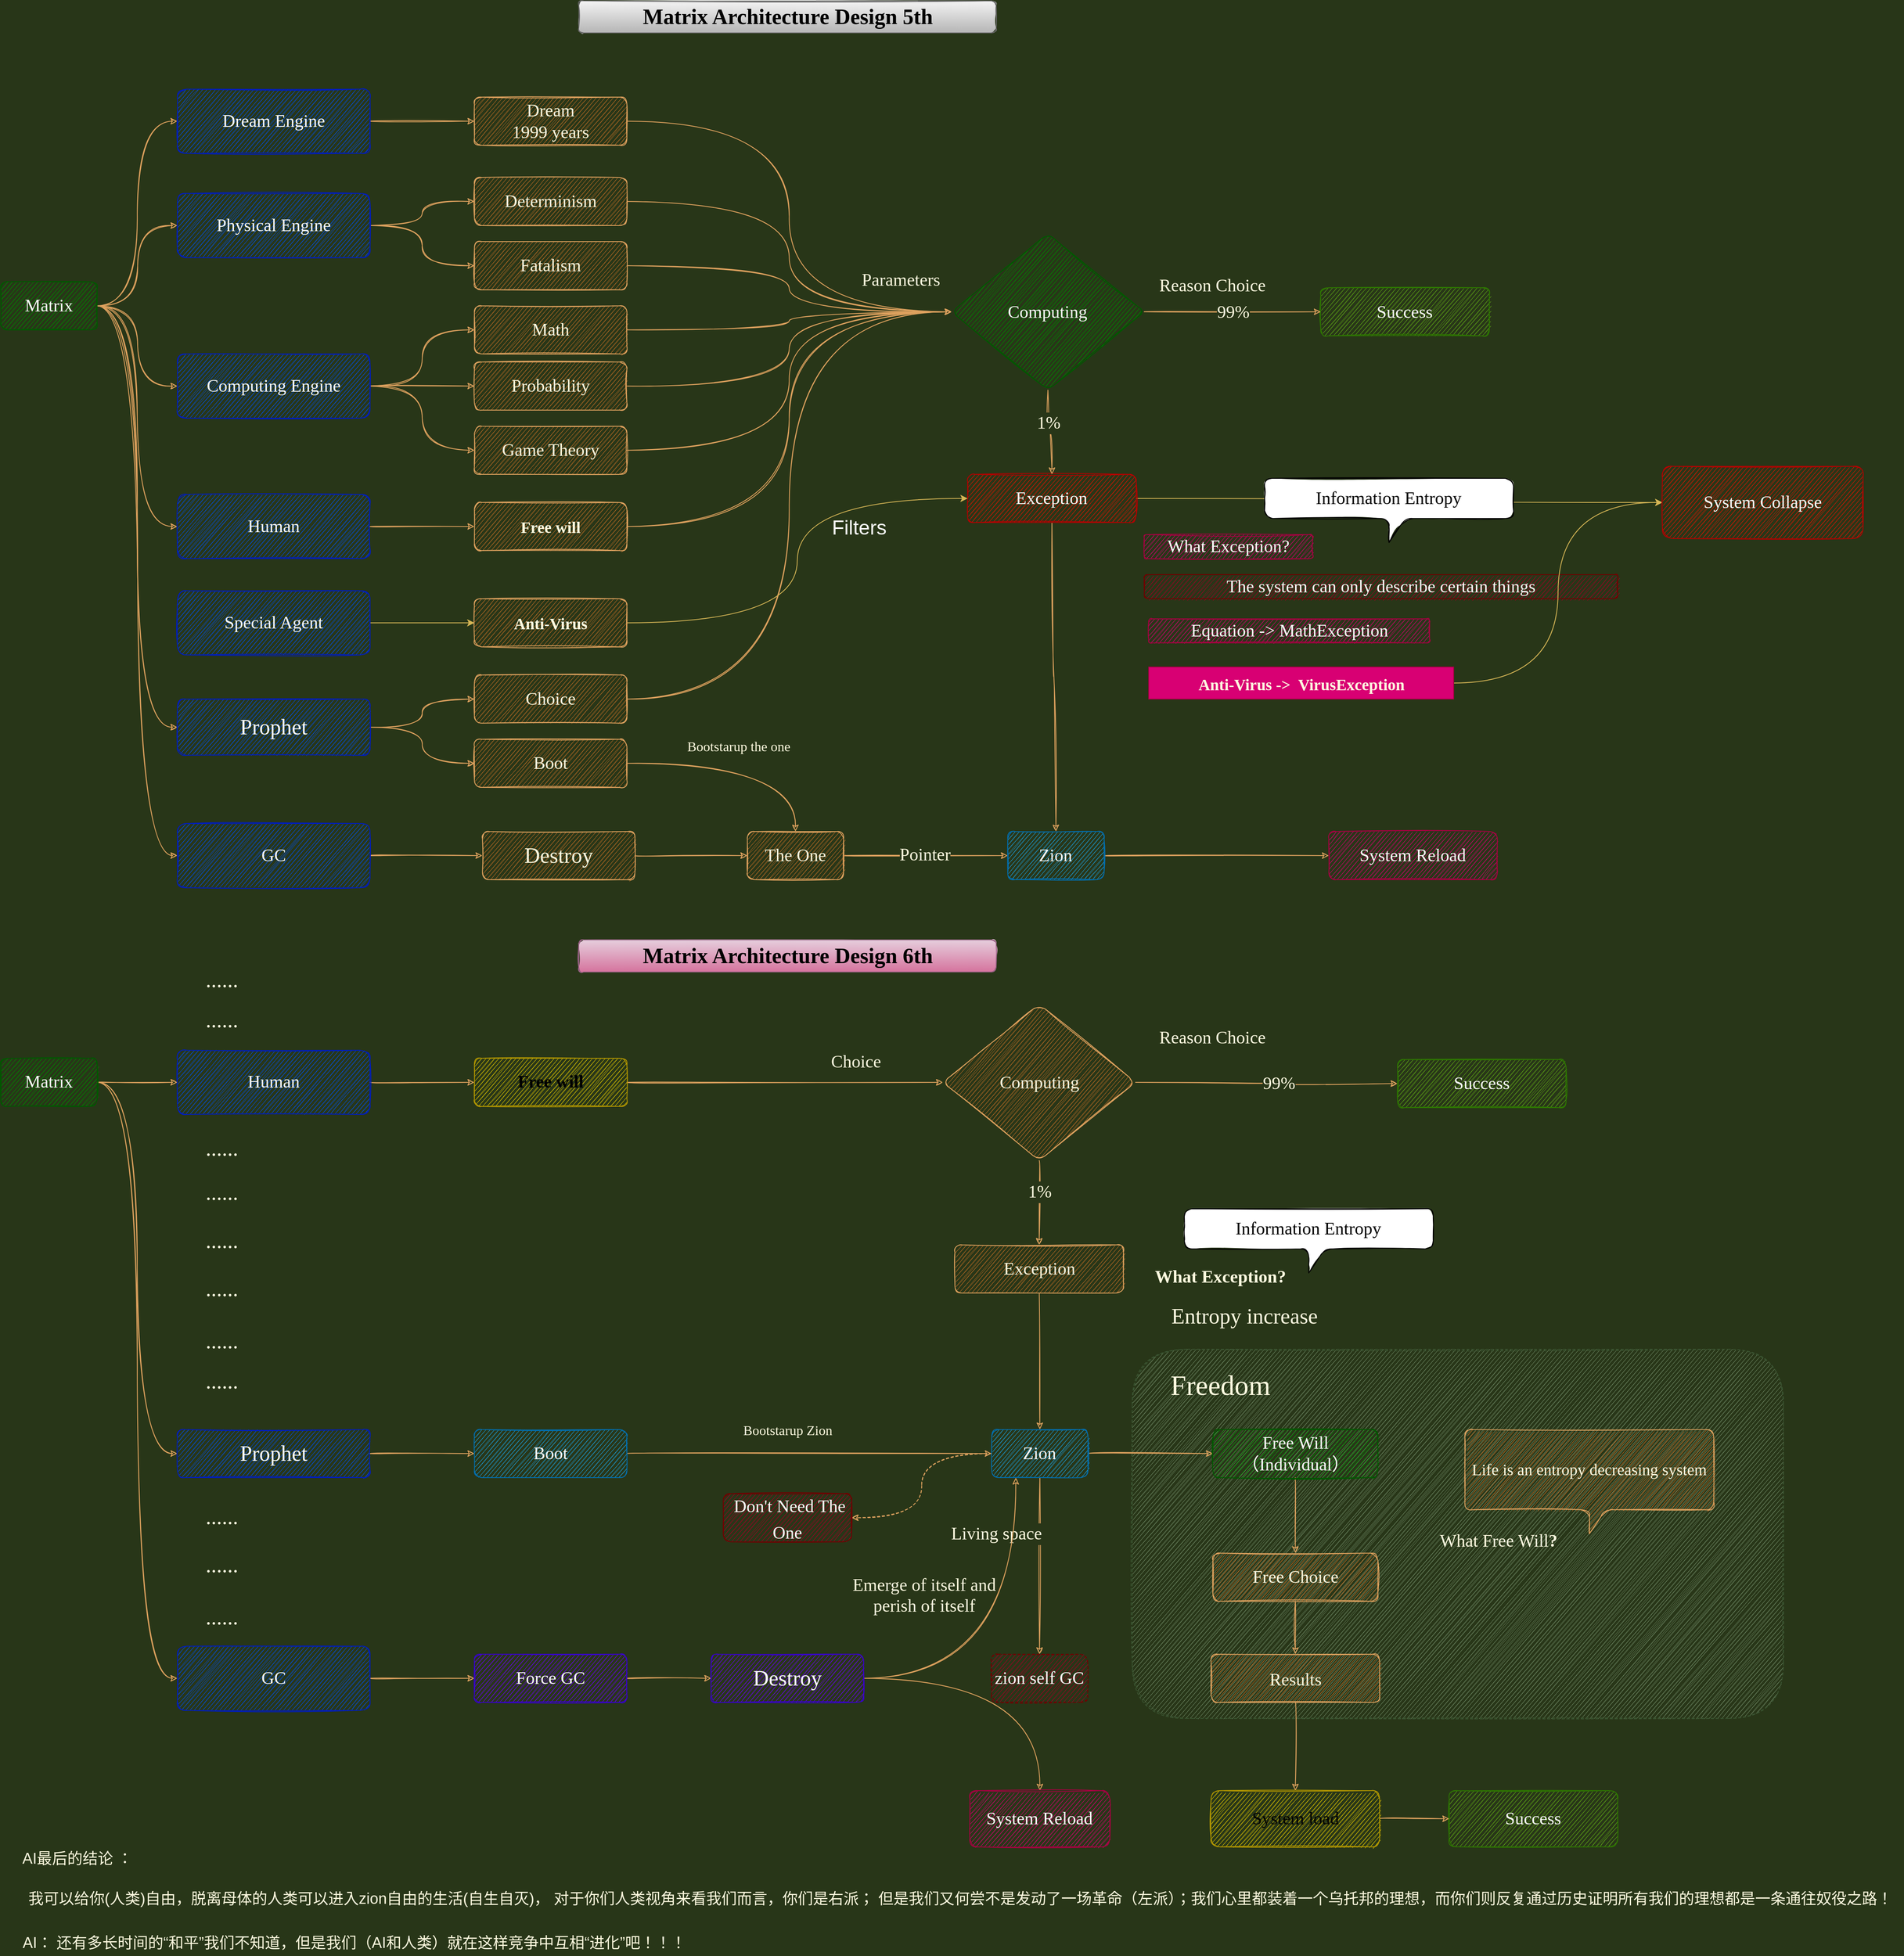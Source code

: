 <mxfile version="15.5.6" type="device"><diagram id="FKPn56vnBqfYdu8jdNko" name="第 1 页"><mxGraphModel dx="5048" dy="3171" grid="1" gridSize="10" guides="1" tooltips="1" connect="1" arrows="1" fold="1" page="1" pageScale="1" pageWidth="827" pageHeight="1169" background="#283618" math="0" shadow="0"><root><mxCell id="0"/><mxCell id="1" parent="0"/><mxCell id="bdHsFp5fGFGtraoEAjk1-143" value="" style="whiteSpace=wrap;html=1;fontFamily=Lucida Console;fontSize=20;dashed=1;fillColor=#6d8764;strokeColor=#3A5431;fontColor=#ffffff;rounded=1;sketch=1;" parent="1" vertex="1"><mxGeometry x="-170.53" y="1530" width="811.35" height="460" as="geometry"/></mxCell><mxCell id="bdHsFp5fGFGtraoEAjk1-1" value="Matrix A&lt;span style=&quot;font-size: 27px;&quot;&gt;rchitecture Design 5th&lt;br style=&quot;font-size: 27px;&quot;&gt;&lt;/span&gt;" style="text;html=1;align=center;verticalAlign=middle;resizable=0;points=[];autosize=1;strokeColor=#666666;fillColor=#f5f5f5;fontFamily=Lucida Console;fontStyle=1;fontSize=27;rounded=1;sketch=1;gradientColor=#b3b3b3;" parent="1" vertex="1"><mxGeometry x="-860" y="-150" width="520" height="40" as="geometry"/></mxCell><mxCell id="bdHsFp5fGFGtraoEAjk1-6" style="edgeStyle=orthogonalEdgeStyle;orthogonalLoop=1;jettySize=auto;html=1;fontFamily=Lucida Console;fontSize=22;strokeColor=#DDA15E;fontColor=#FEFAE0;curved=1;labelBackgroundColor=#283618;sketch=1;" parent="1" source="bdHsFp5fGFGtraoEAjk1-2" target="bdHsFp5fGFGtraoEAjk1-4" edge="1"><mxGeometry relative="1" as="geometry"/></mxCell><mxCell id="bdHsFp5fGFGtraoEAjk1-7" style="edgeStyle=orthogonalEdgeStyle;orthogonalLoop=1;jettySize=auto;html=1;entryX=0;entryY=0.5;entryDx=0;entryDy=0;fontFamily=Lucida Console;fontSize=22;strokeColor=#DDA15E;fontColor=#FEFAE0;curved=1;labelBackgroundColor=#283618;sketch=1;" parent="1" source="bdHsFp5fGFGtraoEAjk1-2" target="bdHsFp5fGFGtraoEAjk1-5" edge="1"><mxGeometry relative="1" as="geometry"/></mxCell><mxCell id="bdHsFp5fGFGtraoEAjk1-2" value="&lt;div&gt;Physical Engine&lt;/div&gt;" style="whiteSpace=wrap;html=1;fontFamily=Lucida Console;fontSize=22;fillColor=#0050ef;strokeColor=#001DBC;fontColor=#ffffff;rounded=1;sketch=1;" parent="1" vertex="1"><mxGeometry x="-1360" y="90" width="240" height="80" as="geometry"/></mxCell><mxCell id="bdHsFp5fGFGtraoEAjk1-10" style="edgeStyle=orthogonalEdgeStyle;orthogonalLoop=1;jettySize=auto;html=1;fontFamily=Lucida Console;fontSize=22;strokeColor=#DDA15E;fontColor=#FEFAE0;curved=1;labelBackgroundColor=#283618;sketch=1;" parent="1" source="bdHsFp5fGFGtraoEAjk1-3" target="bdHsFp5fGFGtraoEAjk1-8" edge="1"><mxGeometry relative="1" as="geometry"/></mxCell><mxCell id="bdHsFp5fGFGtraoEAjk1-11" style="edgeStyle=orthogonalEdgeStyle;orthogonalLoop=1;jettySize=auto;html=1;entryX=0;entryY=0.5;entryDx=0;entryDy=0;fontFamily=Lucida Console;fontSize=22;strokeColor=#DDA15E;fontColor=#FEFAE0;curved=1;labelBackgroundColor=#283618;sketch=1;" parent="1" source="bdHsFp5fGFGtraoEAjk1-3" target="bdHsFp5fGFGtraoEAjk1-9" edge="1"><mxGeometry relative="1" as="geometry"/></mxCell><mxCell id="bdHsFp5fGFGtraoEAjk1-70" style="edgeStyle=orthogonalEdgeStyle;orthogonalLoop=1;jettySize=auto;html=1;entryX=0;entryY=0.5;entryDx=0;entryDy=0;fontFamily=Lucida Console;fontSize=27;strokeColor=#DDA15E;fontColor=#FEFAE0;curved=1;labelBackgroundColor=#283618;sketch=1;" parent="1" source="bdHsFp5fGFGtraoEAjk1-3" target="bdHsFp5fGFGtraoEAjk1-69" edge="1"><mxGeometry relative="1" as="geometry"/></mxCell><mxCell id="bdHsFp5fGFGtraoEAjk1-3" value="&lt;div&gt;Computing Engine&lt;/div&gt;" style="whiteSpace=wrap;html=1;fontFamily=Lucida Console;fontSize=22;fillColor=#0050ef;strokeColor=#001DBC;fontColor=#ffffff;rounded=1;sketch=1;" parent="1" vertex="1"><mxGeometry x="-1360" y="290" width="240" height="80" as="geometry"/></mxCell><mxCell id="bdHsFp5fGFGtraoEAjk1-49" style="edgeStyle=orthogonalEdgeStyle;orthogonalLoop=1;jettySize=auto;html=1;entryX=0;entryY=0.5;entryDx=0;entryDy=0;fontFamily=Lucida Console;fontSize=22;strokeColor=#DDA15E;fontColor=#FEFAE0;curved=1;labelBackgroundColor=#283618;sketch=1;" parent="1" source="bdHsFp5fGFGtraoEAjk1-4" target="bdHsFp5fGFGtraoEAjk1-48" edge="1"><mxGeometry relative="1" as="geometry"/></mxCell><mxCell id="bdHsFp5fGFGtraoEAjk1-4" value="Determinism" style="whiteSpace=wrap;html=1;fontFamily=Lucida Console;fontSize=22;fillColor=#BC6C25;strokeColor=#DDA15E;fontColor=#FEFAE0;rounded=1;sketch=1;" parent="1" vertex="1"><mxGeometry x="-990" y="70" width="190" height="60" as="geometry"/></mxCell><mxCell id="bdHsFp5fGFGtraoEAjk1-50" style="edgeStyle=orthogonalEdgeStyle;orthogonalLoop=1;jettySize=auto;html=1;entryX=0;entryY=0.5;entryDx=0;entryDy=0;fontFamily=Lucida Console;fontSize=22;strokeColor=#DDA15E;fontColor=#FEFAE0;curved=1;labelBackgroundColor=#283618;sketch=1;" parent="1" source="bdHsFp5fGFGtraoEAjk1-5" target="bdHsFp5fGFGtraoEAjk1-48" edge="1"><mxGeometry relative="1" as="geometry"/></mxCell><mxCell id="bdHsFp5fGFGtraoEAjk1-5" value="Fatalism" style="whiteSpace=wrap;html=1;fontFamily=Lucida Console;fontSize=22;fillColor=#BC6C25;strokeColor=#DDA15E;fontColor=#FEFAE0;rounded=1;sketch=1;" parent="1" vertex="1"><mxGeometry x="-990" y="150" width="190" height="60" as="geometry"/></mxCell><mxCell id="bdHsFp5fGFGtraoEAjk1-51" style="edgeStyle=orthogonalEdgeStyle;orthogonalLoop=1;jettySize=auto;html=1;entryX=0;entryY=0.5;entryDx=0;entryDy=0;fontFamily=Lucida Console;fontSize=22;strokeColor=#DDA15E;fontColor=#FEFAE0;curved=1;labelBackgroundColor=#283618;sketch=1;" parent="1" source="bdHsFp5fGFGtraoEAjk1-8" target="bdHsFp5fGFGtraoEAjk1-48" edge="1"><mxGeometry relative="1" as="geometry"/></mxCell><mxCell id="bdHsFp5fGFGtraoEAjk1-8" value="Math" style="whiteSpace=wrap;html=1;fontFamily=Lucida Console;fontSize=22;fillColor=#BC6C25;strokeColor=#DDA15E;fontColor=#FEFAE0;rounded=1;sketch=1;" parent="1" vertex="1"><mxGeometry x="-990" y="230" width="190" height="60" as="geometry"/></mxCell><mxCell id="bdHsFp5fGFGtraoEAjk1-52" style="edgeStyle=orthogonalEdgeStyle;orthogonalLoop=1;jettySize=auto;html=1;entryX=0;entryY=0.5;entryDx=0;entryDy=0;fontFamily=Lucida Console;fontSize=22;strokeColor=#DDA15E;fontColor=#FEFAE0;curved=1;labelBackgroundColor=#283618;sketch=1;" parent="1" source="bdHsFp5fGFGtraoEAjk1-9" target="bdHsFp5fGFGtraoEAjk1-48" edge="1"><mxGeometry relative="1" as="geometry"/></mxCell><mxCell id="bdHsFp5fGFGtraoEAjk1-9" value="Probability" style="whiteSpace=wrap;html=1;fontFamily=Lucida Console;fontSize=22;fillColor=#BC6C25;strokeColor=#DDA15E;fontColor=#FEFAE0;rounded=1;sketch=1;" parent="1" vertex="1"><mxGeometry x="-990" y="300" width="190" height="60" as="geometry"/></mxCell><mxCell id="bdHsFp5fGFGtraoEAjk1-14" style="edgeStyle=orthogonalEdgeStyle;orthogonalLoop=1;jettySize=auto;html=1;entryX=0;entryY=0.5;entryDx=0;entryDy=0;fontFamily=Lucida Console;fontSize=22;strokeColor=#DDA15E;fontColor=#FEFAE0;curved=1;labelBackgroundColor=#283618;sketch=1;" parent="1" target="bdHsFp5fGFGtraoEAjk1-2" edge="1"><mxGeometry relative="1" as="geometry"><mxPoint x="-1460" y="230" as="sourcePoint"/></mxGeometry></mxCell><mxCell id="bdHsFp5fGFGtraoEAjk1-15" style="edgeStyle=orthogonalEdgeStyle;orthogonalLoop=1;jettySize=auto;html=1;entryX=0;entryY=0.5;entryDx=0;entryDy=0;fontFamily=Lucida Console;fontSize=22;strokeColor=#DDA15E;fontColor=#FEFAE0;curved=1;labelBackgroundColor=#283618;sketch=1;" parent="1" target="bdHsFp5fGFGtraoEAjk1-3" edge="1"><mxGeometry relative="1" as="geometry"><mxPoint x="-1460" y="230" as="sourcePoint"/></mxGeometry></mxCell><mxCell id="bdHsFp5fGFGtraoEAjk1-17" style="edgeStyle=orthogonalEdgeStyle;orthogonalLoop=1;jettySize=auto;html=1;entryX=0;entryY=0.5;entryDx=0;entryDy=0;fontFamily=Lucida Console;fontSize=22;strokeColor=#DDA15E;fontColor=#FEFAE0;curved=1;labelBackgroundColor=#283618;sketch=1;" parent="1" target="bdHsFp5fGFGtraoEAjk1-16" edge="1"><mxGeometry relative="1" as="geometry"><mxPoint x="-1460" y="230" as="sourcePoint"/></mxGeometry></mxCell><mxCell id="bdHsFp5fGFGtraoEAjk1-40" style="edgeStyle=orthogonalEdgeStyle;orthogonalLoop=1;jettySize=auto;html=1;entryX=0;entryY=0.5;entryDx=0;entryDy=0;fontFamily=Lucida Console;fontSize=22;strokeColor=#DDA15E;fontColor=#FEFAE0;curved=1;labelBackgroundColor=#283618;sketch=1;" parent="1" source="bdHsFp5fGFGtraoEAjk1-13" target="bdHsFp5fGFGtraoEAjk1-33" edge="1"><mxGeometry relative="1" as="geometry"/></mxCell><mxCell id="bdHsFp5fGFGtraoEAjk1-42" style="edgeStyle=orthogonalEdgeStyle;orthogonalLoop=1;jettySize=auto;html=1;entryX=0;entryY=0.5;entryDx=0;entryDy=0;fontFamily=Lucida Console;fontSize=22;strokeColor=#DDA15E;fontColor=#FEFAE0;curved=1;labelBackgroundColor=#283618;sketch=1;" parent="1" source="bdHsFp5fGFGtraoEAjk1-13" target="bdHsFp5fGFGtraoEAjk1-41" edge="1"><mxGeometry relative="1" as="geometry"/></mxCell><mxCell id="bdHsFp5fGFGtraoEAjk1-110" style="edgeStyle=orthogonalEdgeStyle;orthogonalLoop=1;jettySize=auto;html=1;entryX=0;entryY=0.5;entryDx=0;entryDy=0;fontFamily=Lucida Console;fontSize=27;strokeColor=#DDA15E;fontColor=#FEFAE0;curved=1;labelBackgroundColor=#283618;sketch=1;" parent="1" source="bdHsFp5fGFGtraoEAjk1-13" target="bdHsFp5fGFGtraoEAjk1-108" edge="1"><mxGeometry relative="1" as="geometry"/></mxCell><mxCell id="bdHsFp5fGFGtraoEAjk1-13" value="Matrix" style="whiteSpace=wrap;html=1;fontFamily=Lucida Console;fontSize=22;fillColor=#008a00;strokeColor=#005700;fontColor=#ffffff;rounded=1;sketch=1;" parent="1" vertex="1"><mxGeometry x="-1580" y="200" width="120" height="60" as="geometry"/></mxCell><mxCell id="bdHsFp5fGFGtraoEAjk1-65" style="edgeStyle=orthogonalEdgeStyle;orthogonalLoop=1;jettySize=auto;html=1;entryX=0;entryY=0.5;entryDx=0;entryDy=0;fontFamily=Lucida Console;fontSize=27;strokeColor=#DDA15E;fontColor=#FEFAE0;curved=1;labelBackgroundColor=#283618;sketch=1;" parent="1" source="bdHsFp5fGFGtraoEAjk1-16" target="bdHsFp5fGFGtraoEAjk1-64" edge="1"><mxGeometry relative="1" as="geometry"/></mxCell><mxCell id="bdHsFp5fGFGtraoEAjk1-16" value="&lt;div&gt;GC&lt;/div&gt;" style="whiteSpace=wrap;html=1;fontFamily=Lucida Console;fontSize=22;fillColor=#0050ef;strokeColor=#001DBC;fontColor=#ffffff;rounded=1;sketch=1;" parent="1" vertex="1"><mxGeometry x="-1360" y="875" width="240" height="80" as="geometry"/></mxCell><mxCell id="bdHsFp5fGFGtraoEAjk1-21" style="edgeStyle=orthogonalEdgeStyle;orthogonalLoop=1;jettySize=auto;html=1;entryX=0;entryY=0.5;entryDx=0;entryDy=0;fontFamily=Lucida Console;fontSize=22;strokeColor=#DDA15E;fontColor=#FEFAE0;curved=1;labelBackgroundColor=#283618;sketch=1;" parent="1" source="bdHsFp5fGFGtraoEAjk1-19" target="bdHsFp5fGFGtraoEAjk1-20" edge="1"><mxGeometry relative="1" as="geometry"/></mxCell><mxCell id="bdHsFp5fGFGtraoEAjk1-22" value="Pointer" style="edgeLabel;html=1;align=center;verticalAlign=middle;resizable=0;points=[];fontSize=22;fontFamily=Lucida Console;fontColor=#FEFAE0;rounded=1;labelBackgroundColor=#283618;sketch=1;" parent="bdHsFp5fGFGtraoEAjk1-21" vertex="1" connectable="0"><mxGeometry x="-0.019" y="1" relative="1" as="geometry"><mxPoint as="offset"/></mxGeometry></mxCell><mxCell id="bdHsFp5fGFGtraoEAjk1-19" value="The One" style="whiteSpace=wrap;html=1;fontFamily=Lucida Console;fontSize=22;fillColor=#BC6C25;strokeColor=#DDA15E;fontColor=#FEFAE0;rounded=1;sketch=1;" parent="1" vertex="1"><mxGeometry x="-650" y="885" width="120" height="60" as="geometry"/></mxCell><mxCell id="bdHsFp5fGFGtraoEAjk1-89" style="edgeStyle=orthogonalEdgeStyle;orthogonalLoop=1;jettySize=auto;html=1;entryX=0;entryY=0.5;entryDx=0;entryDy=0;fontFamily=Lucida Console;fontSize=27;strokeColor=#DDA15E;fontColor=#FEFAE0;curved=1;labelBackgroundColor=#283618;sketch=1;" parent="1" source="bdHsFp5fGFGtraoEAjk1-20" target="bdHsFp5fGFGtraoEAjk1-88" edge="1"><mxGeometry relative="1" as="geometry"/></mxCell><mxCell id="bdHsFp5fGFGtraoEAjk1-20" value="Zion" style="whiteSpace=wrap;html=1;fontFamily=Lucida Console;fontSize=22;rounded=1;sketch=1;fillColor=#1ba1e2;strokeColor=#006EAF;fontColor=#ffffff;" parent="1" vertex="1"><mxGeometry x="-325.53" y="885" width="120" height="60" as="geometry"/></mxCell><mxCell id="bdHsFp5fGFGtraoEAjk1-32" value="Equation -&amp;gt; MathException" style="text;html=1;align=center;verticalAlign=middle;resizable=0;points=[];autosize=1;strokeColor=#A50040;fillColor=#d80073;fontSize=22;fontFamily=Lucida Console;fontColor=#ffffff;rounded=1;sketch=1;" parent="1" vertex="1"><mxGeometry x="-150" y="620" width="350" height="30" as="geometry"/></mxCell><mxCell id="bdHsFp5fGFGtraoEAjk1-36" style="edgeStyle=orthogonalEdgeStyle;orthogonalLoop=1;jettySize=auto;html=1;entryX=0;entryY=0.5;entryDx=0;entryDy=0;fontFamily=Lucida Console;fontSize=22;strokeColor=#DDA15E;fontColor=#FEFAE0;curved=1;labelBackgroundColor=#283618;sketch=1;" parent="1" source="bdHsFp5fGFGtraoEAjk1-33" target="bdHsFp5fGFGtraoEAjk1-35" edge="1"><mxGeometry relative="1" as="geometry"/></mxCell><mxCell id="bdHsFp5fGFGtraoEAjk1-33" value="&lt;div&gt;Human&lt;/div&gt;" style="whiteSpace=wrap;html=1;fontFamily=Lucida Console;fontSize=22;fillColor=#0050ef;strokeColor=#001DBC;fontColor=#ffffff;rounded=1;sketch=1;" parent="1" vertex="1"><mxGeometry x="-1360" y="465" width="240" height="80" as="geometry"/></mxCell><mxCell id="bdHsFp5fGFGtraoEAjk1-66" style="edgeStyle=orthogonalEdgeStyle;orthogonalLoop=1;jettySize=auto;html=1;entryX=0.5;entryY=0;entryDx=0;entryDy=0;fontFamily=Lucida Console;fontSize=27;strokeColor=#DDA15E;fontColor=#FEFAE0;curved=1;labelBackgroundColor=#283618;sketch=1;" parent="1" source="bdHsFp5fGFGtraoEAjk1-34" target="bdHsFp5fGFGtraoEAjk1-20" edge="1"><mxGeometry relative="1" as="geometry"/></mxCell><mxCell id="JJUWJC2OAjXSaPblfUZr-8" style="edgeStyle=orthogonalEdgeStyle;curved=1;rounded=0;orthogonalLoop=1;jettySize=auto;html=1;exitX=1;exitY=0.5;exitDx=0;exitDy=0;entryX=0;entryY=0.5;entryDx=0;entryDy=0;fontSize=25;fontColor=#FFFFFF;fillColor=#fff2cc;strokeColor=#d6b656;" edge="1" parent="1" source="bdHsFp5fGFGtraoEAjk1-34" target="JJUWJC2OAjXSaPblfUZr-7"><mxGeometry relative="1" as="geometry"/></mxCell><mxCell id="bdHsFp5fGFGtraoEAjk1-34" value="Exception" style="whiteSpace=wrap;html=1;fontFamily=Lucida Console;fontSize=22;fillColor=#e51400;strokeColor=#B20000;fontColor=#ffffff;rounded=1;sketch=1;" parent="1" vertex="1"><mxGeometry x="-375.53" y="440" width="210" height="60" as="geometry"/></mxCell><mxCell id="bdHsFp5fGFGtraoEAjk1-45" style="edgeStyle=orthogonalEdgeStyle;orthogonalLoop=1;jettySize=auto;html=1;fontFamily=Lucida Console;fontSize=22;entryX=0;entryY=0.5;entryDx=0;entryDy=0;strokeColor=#DDA15E;fontColor=#FEFAE0;curved=1;labelBackgroundColor=#283618;sketch=1;" parent="1" source="bdHsFp5fGFGtraoEAjk1-35" target="bdHsFp5fGFGtraoEAjk1-48" edge="1"><mxGeometry relative="1" as="geometry"><mxPoint x="-576" y="360" as="targetPoint"/></mxGeometry></mxCell><mxCell id="bdHsFp5fGFGtraoEAjk1-35" value="&lt;div style=&quot;font-size: 20px;&quot;&gt;Free will&lt;/div&gt;" style="whiteSpace=wrap;html=1;fontFamily=Lucida Console;fontSize=20;fontStyle=1;fillColor=#BC6C25;strokeColor=#DDA15E;fontColor=#FEFAE0;rounded=1;sketch=1;" parent="1" vertex="1"><mxGeometry x="-990" y="475" width="190" height="60" as="geometry"/></mxCell><mxCell id="bdHsFp5fGFGtraoEAjk1-37" value="Success" style="whiteSpace=wrap;html=1;fontFamily=Lucida Console;fontSize=22;fillColor=#60a917;strokeColor=#2D7600;rounded=1;sketch=1;fontColor=#ffffff;" parent="1" vertex="1"><mxGeometry x="64.47" y="207.5" width="210" height="60" as="geometry"/></mxCell><mxCell id="bdHsFp5fGFGtraoEAjk1-44" style="edgeStyle=orthogonalEdgeStyle;orthogonalLoop=1;jettySize=auto;html=1;entryX=0;entryY=0.5;entryDx=0;entryDy=0;fontFamily=Lucida Console;fontSize=22;strokeColor=#DDA15E;fontColor=#FEFAE0;curved=1;labelBackgroundColor=#283618;sketch=1;" parent="1" source="bdHsFp5fGFGtraoEAjk1-41" target="bdHsFp5fGFGtraoEAjk1-43" edge="1"><mxGeometry relative="1" as="geometry"/></mxCell><mxCell id="bdHsFp5fGFGtraoEAjk1-41" value="&lt;div&gt;Dream Engine&lt;/div&gt;" style="whiteSpace=wrap;html=1;fontFamily=Lucida Console;fontSize=22;fillColor=#0050ef;strokeColor=#001DBC;fontColor=#ffffff;rounded=1;sketch=1;" parent="1" vertex="1"><mxGeometry x="-1360" y="-40" width="240" height="80" as="geometry"/></mxCell><mxCell id="bdHsFp5fGFGtraoEAjk1-46" style="edgeStyle=orthogonalEdgeStyle;orthogonalLoop=1;jettySize=auto;html=1;fontFamily=Lucida Console;fontSize=22;entryX=0;entryY=0.5;entryDx=0;entryDy=0;strokeColor=#DDA15E;fontColor=#FEFAE0;curved=1;labelBackgroundColor=#283618;sketch=1;" parent="1" source="bdHsFp5fGFGtraoEAjk1-43" target="bdHsFp5fGFGtraoEAjk1-48" edge="1"><mxGeometry relative="1" as="geometry"><mxPoint x="-730" y="245" as="targetPoint"/></mxGeometry></mxCell><mxCell id="bdHsFp5fGFGtraoEAjk1-54" value="Parameters" style="edgeLabel;html=1;align=center;verticalAlign=middle;resizable=0;points=[];fontSize=22;fontFamily=Lucida Console;fontColor=#FEFAE0;rounded=1;labelBackgroundColor=#283618;sketch=1;" parent="bdHsFp5fGFGtraoEAjk1-46" vertex="1" connectable="0"><mxGeometry x="0.769" y="1" relative="1" as="geometry"><mxPoint x="10" y="-39" as="offset"/></mxGeometry></mxCell><mxCell id="bdHsFp5fGFGtraoEAjk1-43" value="Dream &lt;br&gt;1999 years&lt;span style=&quot;color: rgba(0 , 0 , 0 , 0) ; font-family: monospace ; font-size: 0px&quot;&gt;%3CmxGraphModel%3E%3Croot%3E%3CmxCell%20id%3D%220%22%2F%3E%3CmxCell%20id%3D%221%22%20parent%3D%220%22%2F%3E%3CmxCell%20id%3D%222%22%20value%3D%22Determinism%22%20style%3D%22whiteSpace%3Dwrap%3Bhtml%3D1%3BfontFamily%3DLucida%20Console%3BfontSize%3D22%3B%22%20vertex%3D%221%22%20parent%3D%221%22%3E%3CmxGeometry%20x%3D%22-990%22%20y%3D%22160%22%20width%3D%22190%22%20height%3D%2260%22%20as%3D%22geometry%22%2F%3E%3C%2FmxCell%3E%3C%2Froot%3E%3C%2FmxGraphModel%3E&lt;/span&gt;" style="whiteSpace=wrap;html=1;fontFamily=Lucida Console;fontSize=22;fillColor=#BC6C25;strokeColor=#DDA15E;fontColor=#FEFAE0;rounded=1;sketch=1;" parent="1" vertex="1"><mxGeometry x="-990" y="-30" width="190" height="60" as="geometry"/></mxCell><mxCell id="bdHsFp5fGFGtraoEAjk1-56" style="edgeStyle=orthogonalEdgeStyle;orthogonalLoop=1;jettySize=auto;html=1;entryX=0;entryY=0.5;entryDx=0;entryDy=0;fontFamily=Lucida Console;fontSize=22;strokeColor=#DDA15E;fontColor=#FEFAE0;curved=1;labelBackgroundColor=#283618;sketch=1;" parent="1" source="bdHsFp5fGFGtraoEAjk1-48" target="bdHsFp5fGFGtraoEAjk1-37" edge="1"><mxGeometry relative="1" as="geometry"/></mxCell><mxCell id="bdHsFp5fGFGtraoEAjk1-59" value="99%" style="edgeLabel;html=1;align=center;verticalAlign=middle;resizable=0;points=[];fontSize=22;fontFamily=Lucida Console;fontColor=#FEFAE0;rounded=1;labelBackgroundColor=#283618;sketch=1;" parent="bdHsFp5fGFGtraoEAjk1-56" vertex="1" connectable="0"><mxGeometry x="0.283" y="2" relative="1" as="geometry"><mxPoint x="-31" y="2" as="offset"/></mxGeometry></mxCell><mxCell id="bdHsFp5fGFGtraoEAjk1-57" style="edgeStyle=orthogonalEdgeStyle;orthogonalLoop=1;jettySize=auto;html=1;fontFamily=Lucida Console;fontSize=22;strokeColor=#DDA15E;fontColor=#FEFAE0;curved=1;labelBackgroundColor=#283618;sketch=1;" parent="1" source="bdHsFp5fGFGtraoEAjk1-48" target="bdHsFp5fGFGtraoEAjk1-34" edge="1"><mxGeometry relative="1" as="geometry"/></mxCell><mxCell id="bdHsFp5fGFGtraoEAjk1-60" value="1%" style="edgeLabel;html=1;align=center;verticalAlign=middle;resizable=0;points=[];fontSize=22;fontFamily=Lucida Console;fontColor=#FEFAE0;rounded=1;labelBackgroundColor=#283618;sketch=1;" parent="bdHsFp5fGFGtraoEAjk1-57" vertex="1" connectable="0"><mxGeometry x="-0.263" relative="1" as="geometry"><mxPoint as="offset"/></mxGeometry></mxCell><mxCell id="bdHsFp5fGFGtraoEAjk1-48" value="&lt;span&gt;Computing&lt;/span&gt;" style="rhombus;whiteSpace=wrap;html=1;fontFamily=Lucida Console;fontSize=22;fillColor=#008a00;strokeColor=#005700;rounded=1;sketch=1;fontColor=#ffffff;" parent="1" vertex="1"><mxGeometry x="-395.53" y="140" width="240" height="195" as="geometry"/></mxCell><mxCell id="bdHsFp5fGFGtraoEAjk1-55" value="&lt;span&gt;Reason Choice&lt;/span&gt;" style="text;html=1;align=center;verticalAlign=middle;resizable=0;points=[];autosize=1;strokeColor=none;fillColor=none;fontSize=22;fontFamily=Lucida Console;fontColor=#FEFAE0;rounded=1;sketch=1;" parent="1" vertex="1"><mxGeometry x="-165.53" y="190" width="190" height="30" as="geometry"/></mxCell><mxCell id="bdHsFp5fGFGtraoEAjk1-58" value="What Exception?" style="text;html=1;align=center;verticalAlign=middle;resizable=0;points=[];autosize=1;strokeColor=#A50040;fillColor=#d80073;fontSize=22;fontFamily=Lucida Console;rounded=1;sketch=1;fontColor=#ffffff;" parent="1" vertex="1"><mxGeometry x="-155.53" y="515" width="210" height="30" as="geometry"/></mxCell><mxCell id="bdHsFp5fGFGtraoEAjk1-62" value="&lt;div&gt;Information Entropy&lt;/div&gt;" style="shape=callout;whiteSpace=wrap;html=1;perimeter=calloutPerimeter;fontFamily=Lucida Console;fontSize=22;rounded=1;sketch=1;" parent="1" vertex="1"><mxGeometry x="-5.53" y="445" width="310" height="80" as="geometry"/></mxCell><mxCell id="bdHsFp5fGFGtraoEAjk1-63" value="&lt;div&gt;The system can only describe certain things&lt;/div&gt;" style="text;html=1;align=center;verticalAlign=middle;resizable=0;points=[];autosize=1;strokeColor=#6F0000;fillColor=#a20025;fontSize=22;fontFamily=Lucida Console;fontColor=#ffffff;rounded=1;sketch=1;" parent="1" vertex="1"><mxGeometry x="-155.53" y="565" width="590" height="30" as="geometry"/></mxCell><mxCell id="bdHsFp5fGFGtraoEAjk1-67" style="edgeStyle=orthogonalEdgeStyle;orthogonalLoop=1;jettySize=auto;html=1;entryX=0;entryY=0.5;entryDx=0;entryDy=0;fontFamily=Lucida Console;fontSize=27;strokeColor=#DDA15E;fontColor=#FEFAE0;curved=1;labelBackgroundColor=#283618;sketch=1;" parent="1" source="bdHsFp5fGFGtraoEAjk1-64" target="bdHsFp5fGFGtraoEAjk1-19" edge="1"><mxGeometry relative="1" as="geometry"/></mxCell><mxCell id="bdHsFp5fGFGtraoEAjk1-64" value="Destroy" style="whiteSpace=wrap;html=1;fontFamily=Lucida Console;fontSize=27;fillColor=#BC6C25;strokeColor=#DDA15E;fontColor=#FEFAE0;rounded=1;sketch=1;" parent="1" vertex="1"><mxGeometry x="-980" y="885" width="190" height="60" as="geometry"/></mxCell><mxCell id="bdHsFp5fGFGtraoEAjk1-71" style="edgeStyle=orthogonalEdgeStyle;orthogonalLoop=1;jettySize=auto;html=1;entryX=0;entryY=0.5;entryDx=0;entryDy=0;fontFamily=Lucida Console;fontSize=27;strokeColor=#DDA15E;fontColor=#FEFAE0;curved=1;labelBackgroundColor=#283618;sketch=1;" parent="1" source="bdHsFp5fGFGtraoEAjk1-69" target="bdHsFp5fGFGtraoEAjk1-48" edge="1"><mxGeometry relative="1" as="geometry"/></mxCell><mxCell id="bdHsFp5fGFGtraoEAjk1-69" value="&lt;div&gt;Game Theory&lt;/div&gt;" style="whiteSpace=wrap;html=1;fontFamily=Lucida Console;fontSize=22;fillColor=#BC6C25;strokeColor=#DDA15E;fontColor=#FEFAE0;rounded=1;sketch=1;" parent="1" vertex="1"><mxGeometry x="-990" y="380" width="190" height="60" as="geometry"/></mxCell><mxCell id="bdHsFp5fGFGtraoEAjk1-72" value="Matrix A&lt;span style=&quot;font-size: 27px&quot;&gt;rchitecture Design 6th&lt;br style=&quot;font-size: 27px&quot;&gt;&lt;/span&gt;" style="text;html=1;align=center;verticalAlign=middle;resizable=0;points=[];autosize=1;strokeColor=#996185;fillColor=#e6d0de;fontFamily=Lucida Console;fontStyle=1;fontSize=27;rounded=1;sketch=1;gradientColor=#d5739d;" parent="1" vertex="1"><mxGeometry x="-860" y="1020" width="520" height="40" as="geometry"/></mxCell><mxCell id="bdHsFp5fGFGtraoEAjk1-100" style="edgeStyle=orthogonalEdgeStyle;orthogonalLoop=1;jettySize=auto;html=1;entryX=0.5;entryY=0;entryDx=0;entryDy=0;fontFamily=Lucida Console;fontSize=27;strokeColor=#DDA15E;fontColor=#FEFAE0;curved=1;labelBackgroundColor=#283618;sketch=1;" parent="1" source="bdHsFp5fGFGtraoEAjk1-73" target="bdHsFp5fGFGtraoEAjk1-99" edge="1"><mxGeometry relative="1" as="geometry"/></mxCell><mxCell id="bdHsFp5fGFGtraoEAjk1-73" value="Exception" style="whiteSpace=wrap;html=1;fontFamily=Lucida Console;fontSize=22;fillColor=#BC6C25;strokeColor=#DDA15E;fontColor=#FEFAE0;rounded=1;sketch=1;" parent="1" vertex="1"><mxGeometry x="-391.35" y="1400" width="210" height="60" as="geometry"/></mxCell><mxCell id="bdHsFp5fGFGtraoEAjk1-74" value="Success" style="whiteSpace=wrap;html=1;fontFamily=Lucida Console;fontSize=22;fillColor=#60a917;strokeColor=#2D7600;fontColor=#ffffff;rounded=1;sketch=1;" parent="1" vertex="1"><mxGeometry x="160.0" y="1169" width="210" height="60" as="geometry"/></mxCell><mxCell id="bdHsFp5fGFGtraoEAjk1-76" style="edgeStyle=orthogonalEdgeStyle;orthogonalLoop=1;jettySize=auto;html=1;entryX=0;entryY=0.5;entryDx=0;entryDy=0;fontFamily=Lucida Console;fontSize=22;strokeColor=#DDA15E;fontColor=#FEFAE0;curved=1;labelBackgroundColor=#283618;sketch=1;" parent="1" source="bdHsFp5fGFGtraoEAjk1-80" target="bdHsFp5fGFGtraoEAjk1-74" edge="1"><mxGeometry relative="1" as="geometry"/></mxCell><mxCell id="bdHsFp5fGFGtraoEAjk1-77" value="99%" style="edgeLabel;html=1;align=center;verticalAlign=middle;resizable=0;points=[];fontSize=22;fontFamily=Lucida Console;fontColor=#FEFAE0;rounded=1;labelBackgroundColor=#283618;sketch=1;" parent="bdHsFp5fGFGtraoEAjk1-76" vertex="1" connectable="0"><mxGeometry x="0.283" y="2" relative="1" as="geometry"><mxPoint x="-31" y="2" as="offset"/></mxGeometry></mxCell><mxCell id="bdHsFp5fGFGtraoEAjk1-78" style="edgeStyle=orthogonalEdgeStyle;orthogonalLoop=1;jettySize=auto;html=1;fontFamily=Lucida Console;fontSize=22;strokeColor=#DDA15E;fontColor=#FEFAE0;curved=1;labelBackgroundColor=#283618;sketch=1;" parent="1" source="bdHsFp5fGFGtraoEAjk1-80" target="bdHsFp5fGFGtraoEAjk1-73" edge="1"><mxGeometry relative="1" as="geometry"/></mxCell><mxCell id="bdHsFp5fGFGtraoEAjk1-79" value="1%" style="edgeLabel;html=1;align=center;verticalAlign=middle;resizable=0;points=[];fontSize=22;fontFamily=Lucida Console;fontColor=#FEFAE0;rounded=1;labelBackgroundColor=#283618;sketch=1;" parent="bdHsFp5fGFGtraoEAjk1-78" vertex="1" connectable="0"><mxGeometry x="-0.263" relative="1" as="geometry"><mxPoint as="offset"/></mxGeometry></mxCell><mxCell id="bdHsFp5fGFGtraoEAjk1-80" value="&lt;span&gt;Computing&lt;/span&gt;" style="rhombus;whiteSpace=wrap;html=1;fontFamily=Lucida Console;fontSize=22;fillColor=#BC6C25;strokeColor=#DDA15E;fontColor=#FEFAE0;rounded=1;sketch=1;" parent="1" vertex="1"><mxGeometry x="-406.35" y="1100" width="240" height="195" as="geometry"/></mxCell><mxCell id="bdHsFp5fGFGtraoEAjk1-81" value="Reason Choice" style="text;html=1;align=center;verticalAlign=middle;resizable=0;points=[];autosize=1;strokeColor=none;fillColor=none;fontSize=22;fontFamily=Lucida Console;fontColor=#FEFAE0;rounded=1;sketch=1;" parent="1" vertex="1"><mxGeometry x="-166.35" y="1127.49" width="190" height="30" as="geometry"/></mxCell><mxCell id="bdHsFp5fGFGtraoEAjk1-82" value="What Exception?" style="text;html=1;align=center;verticalAlign=middle;resizable=0;points=[];autosize=1;strokeColor=none;fillColor=none;fontSize=22;fontFamily=Lucida Console;fontStyle=1;fontColor=#FEFAE0;rounded=1;sketch=1;" parent="1" vertex="1"><mxGeometry x="-171.35" y="1425" width="220" height="30" as="geometry"/></mxCell><mxCell id="bdHsFp5fGFGtraoEAjk1-83" value="&lt;div&gt;Information Entropy&lt;/div&gt;" style="shape=callout;whiteSpace=wrap;html=1;perimeter=calloutPerimeter;fontFamily=Lucida Console;fontSize=22;rounded=1;sketch=1;" parent="1" vertex="1"><mxGeometry x="-105.53" y="1355" width="310" height="80" as="geometry"/></mxCell><mxCell id="bdHsFp5fGFGtraoEAjk1-84" style="edgeStyle=orthogonalEdgeStyle;orthogonalLoop=1;jettySize=auto;html=1;entryX=0;entryY=0.5;entryDx=0;entryDy=0;fontFamily=Lucida Console;fontSize=22;strokeColor=#DDA15E;fontColor=#FEFAE0;curved=1;labelBackgroundColor=#283618;sketch=1;" parent="1" source="bdHsFp5fGFGtraoEAjk1-85" target="bdHsFp5fGFGtraoEAjk1-86" edge="1"><mxGeometry relative="1" as="geometry"/></mxCell><mxCell id="bdHsFp5fGFGtraoEAjk1-85" value="&lt;div&gt;Human&lt;/div&gt;" style="whiteSpace=wrap;html=1;fontFamily=Lucida Console;fontSize=22;fillColor=#0050ef;strokeColor=#001DBC;fontColor=#ffffff;rounded=1;sketch=1;" parent="1" vertex="1"><mxGeometry x="-1360" y="1157.49" width="240" height="80" as="geometry"/></mxCell><mxCell id="bdHsFp5fGFGtraoEAjk1-87" style="edgeStyle=orthogonalEdgeStyle;orthogonalLoop=1;jettySize=auto;html=1;entryX=0;entryY=0.5;entryDx=0;entryDy=0;fontFamily=Lucida Console;fontSize=27;strokeColor=#DDA15E;fontColor=#FEFAE0;curved=1;labelBackgroundColor=#283618;sketch=1;" parent="1" source="bdHsFp5fGFGtraoEAjk1-86" target="bdHsFp5fGFGtraoEAjk1-80" edge="1"><mxGeometry relative="1" as="geometry"/></mxCell><mxCell id="bdHsFp5fGFGtraoEAjk1-86" value="&lt;div&gt;Free will&lt;/div&gt;" style="whiteSpace=wrap;html=1;fontFamily=Lucida Console;fontSize=22;fontStyle=1;fillColor=#e3c800;strokeColor=#B09500;fontColor=#000000;rounded=1;sketch=1;" parent="1" vertex="1"><mxGeometry x="-990" y="1167.49" width="190" height="60" as="geometry"/></mxCell><mxCell id="bdHsFp5fGFGtraoEAjk1-88" value="System Reload" style="whiteSpace=wrap;html=1;fontFamily=Lucida Console;fontSize=22;fillColor=#d80073;strokeColor=#A50040;fontColor=#ffffff;rounded=1;sketch=1;" parent="1" vertex="1"><mxGeometry x="74.47" y="885" width="210" height="60" as="geometry"/></mxCell><mxCell id="bdHsFp5fGFGtraoEAjk1-95" style="edgeStyle=orthogonalEdgeStyle;orthogonalLoop=1;jettySize=auto;html=1;entryX=0;entryY=0.5;entryDx=0;entryDy=0;fontFamily=Lucida Console;fontSize=27;strokeColor=#DDA15E;fontColor=#FEFAE0;curved=1;labelBackgroundColor=#283618;sketch=1;" parent="1" source="bdHsFp5fGFGtraoEAjk1-90" target="bdHsFp5fGFGtraoEAjk1-85" edge="1"><mxGeometry relative="1" as="geometry"/></mxCell><mxCell id="bdHsFp5fGFGtraoEAjk1-136" style="edgeStyle=orthogonalEdgeStyle;orthogonalLoop=1;jettySize=auto;html=1;entryX=0;entryY=0.5;entryDx=0;entryDy=0;fontFamily=Lucida Console;fontSize=20;strokeColor=#DDA15E;fontColor=#FEFAE0;curved=1;labelBackgroundColor=#283618;sketch=1;" parent="1" source="bdHsFp5fGFGtraoEAjk1-90" target="bdHsFp5fGFGtraoEAjk1-103" edge="1"><mxGeometry relative="1" as="geometry"/></mxCell><mxCell id="bdHsFp5fGFGtraoEAjk1-137" style="edgeStyle=orthogonalEdgeStyle;orthogonalLoop=1;jettySize=auto;html=1;entryX=0;entryY=0.5;entryDx=0;entryDy=0;fontFamily=Lucida Console;fontSize=20;strokeColor=#DDA15E;fontColor=#FEFAE0;curved=1;labelBackgroundColor=#283618;sketch=1;" parent="1" source="bdHsFp5fGFGtraoEAjk1-90" target="bdHsFp5fGFGtraoEAjk1-135" edge="1"><mxGeometry relative="1" as="geometry"/></mxCell><mxCell id="bdHsFp5fGFGtraoEAjk1-90" value="Matrix" style="whiteSpace=wrap;html=1;fontFamily=Lucida Console;fontSize=22;fillColor=#008a00;strokeColor=#005700;fontColor=#ffffff;rounded=1;sketch=1;" parent="1" vertex="1"><mxGeometry x="-1580" y="1167.49" width="120" height="60" as="geometry"/></mxCell><mxCell id="bdHsFp5fGFGtraoEAjk1-91" value="......" style="text;html=1;align=center;verticalAlign=middle;resizable=0;points=[];autosize=1;strokeColor=none;fillColor=none;fontSize=27;fontFamily=Lucida Console;fontColor=#FEFAE0;rounded=1;sketch=1;" parent="1" vertex="1"><mxGeometry x="-1360" y="1050" width="110" height="40" as="geometry"/></mxCell><mxCell id="bdHsFp5fGFGtraoEAjk1-92" value="......" style="text;html=1;align=center;verticalAlign=middle;resizable=0;points=[];autosize=1;strokeColor=none;fillColor=none;fontSize=27;fontFamily=Lucida Console;fontColor=#FEFAE0;rounded=1;sketch=1;" parent="1" vertex="1"><mxGeometry x="-1360" y="1100" width="110" height="40" as="geometry"/></mxCell><mxCell id="bdHsFp5fGFGtraoEAjk1-93" value="......" style="text;html=1;align=center;verticalAlign=middle;resizable=0;points=[];autosize=1;strokeColor=none;fillColor=none;fontSize=27;fontFamily=Lucida Console;fontColor=#FEFAE0;rounded=1;sketch=1;" parent="1" vertex="1"><mxGeometry x="-1360" y="1260" width="110" height="40" as="geometry"/></mxCell><mxCell id="bdHsFp5fGFGtraoEAjk1-94" value="......" style="text;html=1;align=center;verticalAlign=middle;resizable=0;points=[];autosize=1;strokeColor=none;fillColor=none;fontSize=27;fontFamily=Lucida Console;fontColor=#FEFAE0;rounded=1;sketch=1;" parent="1" vertex="1"><mxGeometry x="-1360" y="1315" width="110" height="40" as="geometry"/></mxCell><mxCell id="bdHsFp5fGFGtraoEAjk1-126" style="edgeStyle=orthogonalEdgeStyle;orthogonalLoop=1;jettySize=auto;html=1;entryX=1;entryY=0.5;entryDx=0;entryDy=0;fontFamily=Lucida Console;fontSize=20;dashed=1;strokeColor=#DDA15E;fontColor=#FEFAE0;curved=1;labelBackgroundColor=#283618;sketch=1;" parent="1" source="bdHsFp5fGFGtraoEAjk1-99" target="bdHsFp5fGFGtraoEAjk1-125" edge="1"><mxGeometry relative="1" as="geometry"/></mxCell><mxCell id="bdHsFp5fGFGtraoEAjk1-134" style="edgeStyle=orthogonalEdgeStyle;orthogonalLoop=1;jettySize=auto;html=1;entryX=0;entryY=0.5;entryDx=0;entryDy=0;fontFamily=Lucida Console;fontSize=20;strokeColor=#DDA15E;fontColor=#FEFAE0;curved=1;labelBackgroundColor=#283618;sketch=1;" parent="1" source="bdHsFp5fGFGtraoEAjk1-99" target="bdHsFp5fGFGtraoEAjk1-129" edge="1"><mxGeometry relative="1" as="geometry"/></mxCell><mxCell id="bdHsFp5fGFGtraoEAjk1-146" style="edgeStyle=orthogonalEdgeStyle;orthogonalLoop=1;jettySize=auto;html=1;fontFamily=Lucida Console;fontSize=35;fontColor=#FEFAE0;strokeColor=#DDA15E;curved=1;labelBackgroundColor=#283618;sketch=1;" parent="1" source="bdHsFp5fGFGtraoEAjk1-99" target="bdHsFp5fGFGtraoEAjk1-145" edge="1"><mxGeometry relative="1" as="geometry"/></mxCell><mxCell id="bdHsFp5fGFGtraoEAjk1-147" value="&lt;div&gt;Living space&lt;/div&gt;" style="edgeLabel;html=1;align=center;verticalAlign=middle;resizable=0;points=[];fontSize=22;fontFamily=Lucida Console;fontColor=#FEFAE0;rounded=1;labelBackgroundColor=#283618;sketch=1;" parent="bdHsFp5fGFGtraoEAjk1-146" vertex="1" connectable="0"><mxGeometry x="-0.2" relative="1" as="geometry"><mxPoint x="-55" y="-18" as="offset"/></mxGeometry></mxCell><mxCell id="bdHsFp5fGFGtraoEAjk1-148" value="&lt;div&gt;Emerge of itself and&lt;br&gt;perish of itself&lt;/div&gt;&lt;div&gt;&lt;br&gt;&lt;/div&gt;" style="edgeLabel;html=1;align=center;verticalAlign=middle;resizable=0;points=[];fontSize=22;fontFamily=Lucida Console;fontColor=#FEFAE0;rounded=1;labelBackgroundColor=#283618;sketch=1;" parent="bdHsFp5fGFGtraoEAjk1-146" vertex="1" connectable="0"><mxGeometry x="0.712" relative="1" as="geometry"><mxPoint x="-144" y="-28" as="offset"/></mxGeometry></mxCell><mxCell id="bdHsFp5fGFGtraoEAjk1-99" value="Zion" style="whiteSpace=wrap;html=1;fontFamily=Lucida Console;fontSize=22;fillColor=#1ba1e2;strokeColor=#006EAF;fontColor=#ffffff;rounded=1;sketch=1;" parent="1" vertex="1"><mxGeometry x="-345.53" y="1630" width="120" height="60" as="geometry"/></mxCell><mxCell id="bdHsFp5fGFGtraoEAjk1-150" style="edgeStyle=orthogonalEdgeStyle;orthogonalLoop=1;jettySize=auto;html=1;entryX=0.5;entryY=0;entryDx=0;entryDy=0;fontFamily=Lucida Console;fontSize=22;fontColor=#FEFAE0;strokeColor=#DDA15E;curved=1;labelBackgroundColor=#283618;sketch=1;" parent="1" source="bdHsFp5fGFGtraoEAjk1-101" target="bdHsFp5fGFGtraoEAjk1-149" edge="1"><mxGeometry relative="1" as="geometry"/></mxCell><mxCell id="bdHsFp5fGFGtraoEAjk1-101" value="&lt;span style=&quot;font-size: 22px&quot;&gt;Results&lt;/span&gt;" style="whiteSpace=wrap;html=1;fontFamily=Lucida Console;fontSize=27;fillColor=#BC6C25;strokeColor=#DDA15E;fontColor=#FEFAE0;rounded=1;sketch=1;" parent="1" vertex="1"><mxGeometry x="-72.24" y="1910" width="210" height="60" as="geometry"/></mxCell><mxCell id="bdHsFp5fGFGtraoEAjk1-102" value="&lt;div&gt;Entropy increase&lt;/div&gt;&lt;div&gt;&lt;br&gt;&lt;/div&gt;" style="text;html=1;align=center;verticalAlign=middle;resizable=0;points=[];autosize=1;strokeColor=none;fillColor=none;fontSize=27;fontFamily=Lucida Console;fontColor=#FEFAE0;rounded=1;sketch=1;" parent="1" vertex="1"><mxGeometry x="-170.53" y="1470" width="280" height="70" as="geometry"/></mxCell><mxCell id="bdHsFp5fGFGtraoEAjk1-105" style="edgeStyle=orthogonalEdgeStyle;orthogonalLoop=1;jettySize=auto;html=1;entryX=0;entryY=0.5;entryDx=0;entryDy=0;fontFamily=Lucida Console;fontSize=27;strokeColor=#DDA15E;fontColor=#FEFAE0;curved=1;labelBackgroundColor=#283618;sketch=1;" parent="1" source="bdHsFp5fGFGtraoEAjk1-103" target="bdHsFp5fGFGtraoEAjk1-104" edge="1"><mxGeometry relative="1" as="geometry"/></mxCell><mxCell id="bdHsFp5fGFGtraoEAjk1-103" value="Prophet" style="whiteSpace=wrap;html=1;fontFamily=Lucida Console;fontSize=27;fillColor=#0050ef;strokeColor=#001DBC;fontColor=#ffffff;rounded=1;sketch=1;" parent="1" vertex="1"><mxGeometry x="-1360" y="1630" width="240" height="60" as="geometry"/></mxCell><mxCell id="bdHsFp5fGFGtraoEAjk1-106" style="edgeStyle=orthogonalEdgeStyle;orthogonalLoop=1;jettySize=auto;html=1;entryX=0;entryY=0.5;entryDx=0;entryDy=0;fontFamily=Lucida Console;fontSize=27;strokeColor=#DDA15E;fontColor=#FEFAE0;curved=1;labelBackgroundColor=#283618;sketch=1;" parent="1" source="bdHsFp5fGFGtraoEAjk1-104" target="bdHsFp5fGFGtraoEAjk1-99" edge="1"><mxGeometry relative="1" as="geometry"><mxPoint x="-620" y="1760" as="targetPoint"/></mxGeometry></mxCell><mxCell id="bdHsFp5fGFGtraoEAjk1-123" value="&lt;span style=&quot;font-size: 17px&quot;&gt;Bootstarup Zion&lt;/span&gt;" style="edgeLabel;html=1;align=center;verticalAlign=middle;resizable=0;points=[];fontSize=20;fontFamily=Lucida Console;fontColor=#FEFAE0;rounded=1;labelBackgroundColor=#283618;sketch=1;" parent="bdHsFp5fGFGtraoEAjk1-106" vertex="1" connectable="0"><mxGeometry x="-0.28" y="4" relative="1" as="geometry"><mxPoint x="36" y="-26" as="offset"/></mxGeometry></mxCell><mxCell id="bdHsFp5fGFGtraoEAjk1-104" value="Boot" style="whiteSpace=wrap;html=1;fontFamily=Lucida Console;fontSize=22;fillColor=#1ba1e2;strokeColor=#006EAF;fontColor=#ffffff;rounded=1;sketch=1;" parent="1" vertex="1"><mxGeometry x="-990" y="1630" width="190" height="60" as="geometry"/></mxCell><mxCell id="bdHsFp5fGFGtraoEAjk1-107" style="edgeStyle=orthogonalEdgeStyle;orthogonalLoop=1;jettySize=auto;html=1;entryX=0;entryY=0.5;entryDx=0;entryDy=0;fontFamily=Lucida Console;fontSize=27;strokeColor=#DDA15E;fontColor=#FEFAE0;curved=1;labelBackgroundColor=#283618;sketch=1;" parent="1" source="bdHsFp5fGFGtraoEAjk1-108" target="bdHsFp5fGFGtraoEAjk1-109" edge="1"><mxGeometry relative="1" as="geometry"/></mxCell><mxCell id="bdHsFp5fGFGtraoEAjk1-115" style="edgeStyle=orthogonalEdgeStyle;orthogonalLoop=1;jettySize=auto;html=1;entryX=0;entryY=0.5;entryDx=0;entryDy=0;fontFamily=Lucida Console;fontSize=20;strokeColor=#DDA15E;fontColor=#FEFAE0;curved=1;labelBackgroundColor=#283618;sketch=1;" parent="1" source="bdHsFp5fGFGtraoEAjk1-108" target="bdHsFp5fGFGtraoEAjk1-114" edge="1"><mxGeometry relative="1" as="geometry"/></mxCell><mxCell id="bdHsFp5fGFGtraoEAjk1-108" value="Prophet" style="whiteSpace=wrap;html=1;fontFamily=Lucida Console;fontSize=27;fillColor=#0050ef;strokeColor=#001DBC;fontColor=#ffffff;rounded=1;sketch=1;" parent="1" vertex="1"><mxGeometry x="-1360" y="720" width="240" height="70" as="geometry"/></mxCell><mxCell id="bdHsFp5fGFGtraoEAjk1-111" style="edgeStyle=orthogonalEdgeStyle;orthogonalLoop=1;jettySize=auto;html=1;entryX=0.5;entryY=0;entryDx=0;entryDy=0;fontFamily=Lucida Console;fontSize=27;strokeColor=#DDA15E;fontColor=#FEFAE0;curved=1;labelBackgroundColor=#283618;sketch=1;" parent="1" source="bdHsFp5fGFGtraoEAjk1-109" target="bdHsFp5fGFGtraoEAjk1-19" edge="1"><mxGeometry relative="1" as="geometry"/></mxCell><mxCell id="bdHsFp5fGFGtraoEAjk1-112" value="Bootstarup the one" style="edgeLabel;html=1;align=center;verticalAlign=middle;resizable=0;points=[];fontSize=17;fontFamily=Lucida Console;fontStyle=0;fontColor=#FEFAE0;rounded=1;labelBackgroundColor=#283618;sketch=1;" parent="bdHsFp5fGFGtraoEAjk1-111" vertex="1" connectable="0"><mxGeometry x="-0.119" y="5" relative="1" as="geometry"><mxPoint x="9" y="-15" as="offset"/></mxGeometry></mxCell><mxCell id="bdHsFp5fGFGtraoEAjk1-109" value="Boot" style="whiteSpace=wrap;html=1;fontFamily=Lucida Console;fontSize=22;fillColor=#BC6C25;strokeColor=#DDA15E;fontColor=#FEFAE0;rounded=1;sketch=1;" parent="1" vertex="1"><mxGeometry x="-990" y="770" width="190" height="60" as="geometry"/></mxCell><mxCell id="bdHsFp5fGFGtraoEAjk1-116" style="edgeStyle=orthogonalEdgeStyle;orthogonalLoop=1;jettySize=auto;html=1;entryX=0;entryY=0.5;entryDx=0;entryDy=0;fontFamily=Lucida Console;fontSize=20;strokeColor=#DDA15E;fontColor=#FEFAE0;curved=1;labelBackgroundColor=#283618;sketch=1;" parent="1" source="bdHsFp5fGFGtraoEAjk1-114" target="bdHsFp5fGFGtraoEAjk1-48" edge="1"><mxGeometry relative="1" as="geometry"/></mxCell><mxCell id="bdHsFp5fGFGtraoEAjk1-114" value="&lt;span&gt;Choice&lt;/span&gt;" style="whiteSpace=wrap;html=1;fontFamily=Lucida Console;fontSize=22;fillColor=#BC6C25;strokeColor=#DDA15E;fontColor=#FEFAE0;rounded=1;sketch=1;" parent="1" vertex="1"><mxGeometry x="-990" y="690" width="190" height="60" as="geometry"/></mxCell><mxCell id="bdHsFp5fGFGtraoEAjk1-142" style="edgeStyle=orthogonalEdgeStyle;orthogonalLoop=1;jettySize=auto;html=1;fontFamily=Lucida Console;fontSize=20;strokeColor=#DDA15E;fontColor=#FEFAE0;curved=1;labelBackgroundColor=#283618;sketch=1;" parent="1" source="bdHsFp5fGFGtraoEAjk1-124" target="bdHsFp5fGFGtraoEAjk1-101" edge="1"><mxGeometry relative="1" as="geometry"/></mxCell><mxCell id="bdHsFp5fGFGtraoEAjk1-124" value="&lt;span&gt;Free Choice&lt;/span&gt;" style="whiteSpace=wrap;html=1;fontFamily=Lucida Console;fontSize=22;fillColor=#BC6C25;strokeColor=#DDA15E;fontColor=#FEFAE0;rounded=1;sketch=1;" parent="1" vertex="1"><mxGeometry x="-70" y="1784" width="205.53" height="60" as="geometry"/></mxCell><mxCell id="bdHsFp5fGFGtraoEAjk1-125" value="&lt;span style=&quot;font-size: 22px&quot;&gt;&amp;nbsp;Don't Need The One&lt;/span&gt;" style="whiteSpace=wrap;html=1;fontFamily=Lucida Console;fontSize=27;fillColor=#a20025;strokeColor=#6F0000;fontColor=#ffffff;rounded=1;sketch=1;" parent="1" vertex="1"><mxGeometry x="-680" y="1710" width="160" height="60" as="geometry"/></mxCell><mxCell id="bdHsFp5fGFGtraoEAjk1-138" style="edgeStyle=orthogonalEdgeStyle;orthogonalLoop=1;jettySize=auto;html=1;entryX=0.5;entryY=0;entryDx=0;entryDy=0;fontFamily=Lucida Console;fontSize=20;strokeColor=#DDA15E;fontColor=#FEFAE0;curved=1;labelBackgroundColor=#283618;sketch=1;" parent="1" source="bdHsFp5fGFGtraoEAjk1-129" target="bdHsFp5fGFGtraoEAjk1-124" edge="1"><mxGeometry relative="1" as="geometry"/></mxCell><mxCell id="bdHsFp5fGFGtraoEAjk1-129" value="&lt;span&gt;Free Will（Individual）&lt;/span&gt;" style="whiteSpace=wrap;html=1;fontFamily=Lucida Console;fontSize=22;fillColor=#008a00;strokeColor=#005700;fontColor=#ffffff;rounded=1;sketch=1;" parent="1" vertex="1"><mxGeometry x="-70" y="1630" width="205.53" height="60" as="geometry"/></mxCell><mxCell id="bdHsFp5fGFGtraoEAjk1-133" value="&lt;div&gt;&lt;span style=&quot;font-size: 20px&quot;&gt;Life is an entropy decreasing system&lt;/span&gt;&lt;/div&gt;" style="shape=callout;whiteSpace=wrap;html=1;perimeter=calloutPerimeter;fontFamily=Lucida Console;fontSize=22;fillColor=#BC6C25;strokeColor=#DDA15E;fontColor=#FEFAE0;rounded=1;sketch=1;" parent="1" vertex="1"><mxGeometry x="244" y="1630" width="310" height="130" as="geometry"/></mxCell><mxCell id="bdHsFp5fGFGtraoEAjk1-153" style="edgeStyle=orthogonalEdgeStyle;orthogonalLoop=1;jettySize=auto;html=1;fontFamily=Lucida Console;fontSize=22;fontColor=#FEFAE0;strokeColor=#DDA15E;curved=1;labelBackgroundColor=#283618;sketch=1;" parent="1" source="bdHsFp5fGFGtraoEAjk1-135" target="bdHsFp5fGFGtraoEAjk1-152" edge="1"><mxGeometry relative="1" as="geometry"/></mxCell><mxCell id="bdHsFp5fGFGtraoEAjk1-135" value="&lt;div&gt;GC&lt;/div&gt;" style="whiteSpace=wrap;html=1;fontFamily=Lucida Console;fontSize=22;fillColor=#0050ef;fontColor=#ffffff;strokeColor=#001DBC;rounded=1;sketch=1;" parent="1" vertex="1"><mxGeometry x="-1360" y="1900" width="240" height="80" as="geometry"/></mxCell><mxCell id="bdHsFp5fGFGtraoEAjk1-139" value="&amp;nbsp; &lt;span style=&quot;font-weight: 400&quot;&gt;What&lt;/span&gt;&amp;nbsp;&lt;span style=&quot;font-weight: 400&quot;&gt;Free Will&lt;/span&gt;?" style="text;html=1;align=center;verticalAlign=middle;resizable=0;points=[];autosize=1;strokeColor=none;fillColor=none;fontSize=22;fontFamily=Lucida Console;fontStyle=1;fontColor=#FEFAE0;rounded=1;sketch=1;" parent="1" vertex="1"><mxGeometry x="160" y="1754" width="240" height="30" as="geometry"/></mxCell><mxCell id="bdHsFp5fGFGtraoEAjk1-140" value="Success" style="whiteSpace=wrap;html=1;fontFamily=Lucida Console;fontSize=22;fillColor=#60a917;strokeColor=#2D7600;fontColor=#ffffff;rounded=1;sketch=1;" parent="1" vertex="1"><mxGeometry x="224.47" y="2080" width="210" height="70" as="geometry"/></mxCell><mxCell id="bdHsFp5fGFGtraoEAjk1-144" value="Freedom" style="text;html=1;align=center;verticalAlign=middle;resizable=0;points=[];autosize=1;strokeColor=none;fillColor=none;fontSize=35;fontFamily=Lucida Console;fontColor=#FEFAE0;rounded=1;sketch=1;" parent="1" vertex="1"><mxGeometry x="-141.35" y="1550" width="160" height="50" as="geometry"/></mxCell><mxCell id="bdHsFp5fGFGtraoEAjk1-145" value="zion self GC" style="whiteSpace=wrap;html=1;dashed=1;fontFamily=Lucida Console;fontSize=22;fontColor=#ffffff;fillColor=#a20025;strokeColor=#6F0000;rounded=1;sketch=1;" parent="1" vertex="1"><mxGeometry x="-346" y="1910" width="120" height="60" as="geometry"/></mxCell><mxCell id="bdHsFp5fGFGtraoEAjk1-151" style="edgeStyle=orthogonalEdgeStyle;orthogonalLoop=1;jettySize=auto;html=1;entryX=0;entryY=0.5;entryDx=0;entryDy=0;fontFamily=Lucida Console;fontSize=22;fontColor=#FEFAE0;strokeColor=#DDA15E;curved=1;labelBackgroundColor=#283618;sketch=1;" parent="1" source="bdHsFp5fGFGtraoEAjk1-149" target="bdHsFp5fGFGtraoEAjk1-140" edge="1"><mxGeometry relative="1" as="geometry"/></mxCell><mxCell id="bdHsFp5fGFGtraoEAjk1-149" value="System load" style="whiteSpace=wrap;html=1;fontFamily=Lucida Console;fontSize=22;fillColor=#e3c800;strokeColor=#B09500;rounded=1;sketch=1;fontColor=#000000;" parent="1" vertex="1"><mxGeometry x="-72.23" y="2080" width="210" height="70" as="geometry"/></mxCell><mxCell id="bdHsFp5fGFGtraoEAjk1-155" style="edgeStyle=orthogonalEdgeStyle;orthogonalLoop=1;jettySize=auto;html=1;entryX=0;entryY=0.5;entryDx=0;entryDy=0;fontFamily=Lucida Console;fontSize=22;fontColor=#FEFAE0;strokeColor=#DDA15E;curved=1;labelBackgroundColor=#283618;sketch=1;" parent="1" source="bdHsFp5fGFGtraoEAjk1-152" target="bdHsFp5fGFGtraoEAjk1-154" edge="1"><mxGeometry relative="1" as="geometry"/></mxCell><mxCell id="bdHsFp5fGFGtraoEAjk1-152" value="Force GC" style="whiteSpace=wrap;html=1;fontFamily=Lucida Console;fontSize=22;fillColor=#6a00ff;fontColor=#ffffff;strokeColor=#3700CC;rounded=1;sketch=1;" parent="1" vertex="1"><mxGeometry x="-990" y="1910" width="190" height="60" as="geometry"/></mxCell><mxCell id="bdHsFp5fGFGtraoEAjk1-156" style="edgeStyle=orthogonalEdgeStyle;orthogonalLoop=1;jettySize=auto;html=1;entryX=0.25;entryY=1;entryDx=0;entryDy=0;fontFamily=Lucida Console;fontSize=22;fontColor=#FEFAE0;strokeColor=#DDA15E;curved=1;labelBackgroundColor=#283618;sketch=1;" parent="1" source="bdHsFp5fGFGtraoEAjk1-154" target="bdHsFp5fGFGtraoEAjk1-99" edge="1"><mxGeometry relative="1" as="geometry"/></mxCell><mxCell id="bdHsFp5fGFGtraoEAjk1-160" style="edgeStyle=orthogonalEdgeStyle;curved=1;rounded=1;orthogonalLoop=1;jettySize=auto;html=1;entryX=0.5;entryY=0;entryDx=0;entryDy=0;fontColor=#FEFAE0;strokeColor=#DDA15E;fillColor=#BC6C25;sketch=1;" parent="1" source="bdHsFp5fGFGtraoEAjk1-154" target="bdHsFp5fGFGtraoEAjk1-157" edge="1"><mxGeometry relative="1" as="geometry"/></mxCell><mxCell id="bdHsFp5fGFGtraoEAjk1-154" value="Destroy" style="whiteSpace=wrap;html=1;fontFamily=Lucida Console;fontSize=27;fillColor=#6a00ff;fontColor=#ffffff;strokeColor=#3700CC;rounded=1;sketch=1;" parent="1" vertex="1"><mxGeometry x="-695" y="1910" width="190" height="60" as="geometry"/></mxCell><mxCell id="bdHsFp5fGFGtraoEAjk1-157" value="&lt;div&gt;System Reload&lt;/div&gt;" style="whiteSpace=wrap;html=1;fontFamily=Lucida Console;fontSize=22;fillColor=#d80073;strokeColor=#A50040;fontColor=#ffffff;rounded=1;sketch=1;" parent="1" vertex="1"><mxGeometry x="-372.76" y="2080" width="174.47" height="70" as="geometry"/></mxCell><mxCell id="bdHsFp5fGFGtraoEAjk1-161" value="&lt;span style=&quot;font-weight: 400&quot;&gt;Choice&lt;/span&gt;" style="text;html=1;align=center;verticalAlign=middle;resizable=0;points=[];autosize=1;strokeColor=none;fillColor=none;fontSize=22;fontFamily=Lucida Console;fontStyle=1;fontColor=#FEFAE0;rounded=1;sketch=1;" parent="1" vertex="1"><mxGeometry x="-560" y="1157.49" width="90" height="30" as="geometry"/></mxCell><mxCell id="bdHsFp5fGFGtraoEAjk1-162" value="......" style="text;html=1;align=center;verticalAlign=middle;resizable=0;points=[];autosize=1;strokeColor=none;fillColor=none;fontSize=27;fontFamily=Lucida Console;fontColor=#FEFAE0;rounded=1;sketch=1;" parent="1" vertex="1"><mxGeometry x="-1360" y="1375" width="110" height="40" as="geometry"/></mxCell><mxCell id="bdHsFp5fGFGtraoEAjk1-163" value="......" style="text;html=1;align=center;verticalAlign=middle;resizable=0;points=[];autosize=1;strokeColor=none;fillColor=none;fontSize=27;fontFamily=Lucida Console;fontColor=#FEFAE0;rounded=1;sketch=1;" parent="1" vertex="1"><mxGeometry x="-1360" y="1435" width="110" height="40" as="geometry"/></mxCell><mxCell id="bdHsFp5fGFGtraoEAjk1-164" value="......" style="text;html=1;align=center;verticalAlign=middle;resizable=0;points=[];autosize=1;strokeColor=none;fillColor=none;fontSize=27;fontFamily=Lucida Console;fontColor=#FEFAE0;rounded=1;sketch=1;" parent="1" vertex="1"><mxGeometry x="-1360" y="1500" width="110" height="40" as="geometry"/></mxCell><mxCell id="bdHsFp5fGFGtraoEAjk1-165" value="......" style="text;html=1;align=center;verticalAlign=middle;resizable=0;points=[];autosize=1;strokeColor=none;fillColor=none;fontSize=27;fontFamily=Lucida Console;fontColor=#FEFAE0;rounded=1;sketch=1;" parent="1" vertex="1"><mxGeometry x="-1360" y="1550" width="110" height="40" as="geometry"/></mxCell><mxCell id="bdHsFp5fGFGtraoEAjk1-166" value="......" style="text;html=1;align=center;verticalAlign=middle;resizable=0;points=[];autosize=1;strokeColor=none;fillColor=none;fontSize=27;fontFamily=Lucida Console;fontColor=#FEFAE0;rounded=1;sketch=1;" parent="1" vertex="1"><mxGeometry x="-1360" y="1719" width="110" height="40" as="geometry"/></mxCell><mxCell id="bdHsFp5fGFGtraoEAjk1-167" value="......" style="text;html=1;align=center;verticalAlign=middle;resizable=0;points=[];autosize=1;strokeColor=none;fillColor=none;fontSize=27;fontFamily=Lucida Console;fontColor=#FEFAE0;rounded=1;sketch=1;" parent="1" vertex="1"><mxGeometry x="-1360" y="1779" width="110" height="40" as="geometry"/></mxCell><mxCell id="bdHsFp5fGFGtraoEAjk1-168" value="......" style="text;html=1;align=center;verticalAlign=middle;resizable=0;points=[];autosize=1;strokeColor=none;fillColor=none;fontSize=27;fontFamily=Lucida Console;fontColor=#FEFAE0;rounded=1;sketch=1;" parent="1" vertex="1"><mxGeometry x="-1360" y="1844" width="110" height="40" as="geometry"/></mxCell><mxCell id="bdHsFp5fGFGtraoEAjk1-169" value="&lt;div style=&quot;font-size: 19px;&quot;&gt;我可以给你(人类)自由，脱离母体的人类可以进入zion自由的生活(自生自灭)， 对于你们人类视角来看我们而言，你们是右派； 但是我们又何尝不是发动了一场革命（左派）；我们心里都装着一个乌托邦的理想，而你们则反复通过历史证明所有我们的理想都是一条通往奴役之路！&lt;/div&gt;" style="text;html=1;align=center;verticalAlign=middle;resizable=0;points=[];autosize=1;strokeColor=none;fillColor=none;fontColor=#FEFAE0;fontSize=19;" parent="1" vertex="1"><mxGeometry x="-1560" y="2200" width="2350" height="30" as="geometry"/></mxCell><mxCell id="bdHsFp5fGFGtraoEAjk1-170" value="AI最后的结论 ：" style="text;html=1;align=center;verticalAlign=middle;resizable=0;points=[];autosize=1;strokeColor=none;fillColor=none;fontColor=#FEFAE0;fontSize=19;" parent="1" vertex="1"><mxGeometry x="-1560" y="2150" width="150" height="30" as="geometry"/></mxCell><mxCell id="bdHsFp5fGFGtraoEAjk1-171" value="AI： 还有多长时间的“和平”我们不知道，但是我们（AI和人类）就在这样竞争中互相“进化”吧！！！" style="text;html=1;align=center;verticalAlign=middle;resizable=0;points=[];autosize=1;strokeColor=none;fillColor=none;fontColor=#FEFAE0;fontSize=19;" parent="1" vertex="1"><mxGeometry x="-1560" y="2255" width="840" height="30" as="geometry"/></mxCell><mxCell id="JJUWJC2OAjXSaPblfUZr-3" style="edgeStyle=orthogonalEdgeStyle;rounded=0;orthogonalLoop=1;jettySize=auto;html=1;entryX=0;entryY=0.5;entryDx=0;entryDy=0;fillColor=#fff2cc;strokeColor=#d6b656;" edge="1" parent="1" source="JJUWJC2OAjXSaPblfUZr-1" target="JJUWJC2OAjXSaPblfUZr-2"><mxGeometry relative="1" as="geometry"/></mxCell><mxCell id="JJUWJC2OAjXSaPblfUZr-1" value="&lt;div&gt;Special Agent&lt;/div&gt;" style="whiteSpace=wrap;html=1;fontFamily=Lucida Console;fontSize=22;fillColor=#0050ef;strokeColor=#001DBC;fontColor=#ffffff;rounded=1;sketch=1;" vertex="1" parent="1"><mxGeometry x="-1360" y="585" width="240" height="80" as="geometry"/></mxCell><mxCell id="JJUWJC2OAjXSaPblfUZr-4" style="edgeStyle=orthogonalEdgeStyle;rounded=0;orthogonalLoop=1;jettySize=auto;html=1;entryX=0;entryY=0.5;entryDx=0;entryDy=0;curved=1;fillColor=#fff2cc;strokeColor=#d6b656;" edge="1" parent="1" source="JJUWJC2OAjXSaPblfUZr-2" target="bdHsFp5fGFGtraoEAjk1-34"><mxGeometry relative="1" as="geometry"/></mxCell><mxCell id="JJUWJC2OAjXSaPblfUZr-5" value="Filters" style="edgeLabel;html=1;align=center;verticalAlign=middle;resizable=0;points=[];labelBackgroundColor=none;fontColor=#FFFFFF;fontSize=25;" vertex="1" connectable="0" parent="JJUWJC2OAjXSaPblfUZr-4"><mxGeometry x="0.544" y="-14" relative="1" as="geometry"><mxPoint x="-4" y="21" as="offset"/></mxGeometry></mxCell><mxCell id="JJUWJC2OAjXSaPblfUZr-2" value="&lt;div&gt;&lt;div&gt;Anti-Virus&lt;/div&gt;&lt;/div&gt;" style="whiteSpace=wrap;html=1;fontFamily=Lucida Console;fontSize=20;fontStyle=1;fillColor=#BC6C25;strokeColor=#DDA15E;fontColor=#FEFAE0;rounded=1;sketch=1;" vertex="1" parent="1"><mxGeometry x="-990" y="595" width="190" height="60" as="geometry"/></mxCell><mxCell id="JJUWJC2OAjXSaPblfUZr-9" style="edgeStyle=orthogonalEdgeStyle;curved=1;rounded=0;orthogonalLoop=1;jettySize=auto;html=1;entryX=0;entryY=0.5;entryDx=0;entryDy=0;fontSize=25;fontColor=#FFFFFF;fillColor=#fff2cc;strokeColor=#d6b656;" edge="1" parent="1" source="JJUWJC2OAjXSaPblfUZr-6" target="JJUWJC2OAjXSaPblfUZr-7"><mxGeometry relative="1" as="geometry"/></mxCell><mxCell id="JJUWJC2OAjXSaPblfUZr-6" value="&lt;span style=&quot;color: rgb(254 , 250 , 224) ; font-family: &amp;#34;lucida console&amp;#34; ; font-size: 20px ; font-weight: 700&quot;&gt;Anti-Virus -&amp;gt;&amp;nbsp; V&lt;/span&gt;&lt;font color=&quot;#fefae0&quot; face=&quot;lucida console&quot;&gt;&lt;span style=&quot;font-size: 20px&quot;&gt;&lt;b&gt;irusException&lt;/b&gt;&lt;/span&gt;&lt;/font&gt;" style="text;html=1;align=center;verticalAlign=middle;resizable=0;points=[];autosize=1;strokeColor=#A50040;fillColor=#d80073;fontSize=25;fontColor=#ffffff;" vertex="1" parent="1"><mxGeometry x="-150.0" y="680" width="380" height="40" as="geometry"/></mxCell><mxCell id="JJUWJC2OAjXSaPblfUZr-7" value="System Collapse" style="whiteSpace=wrap;html=1;fontFamily=Lucida Console;fontSize=22;fillColor=#e51400;strokeColor=#B20000;fontColor=#ffffff;rounded=1;sketch=1;" vertex="1" parent="1"><mxGeometry x="490" y="430" width="250" height="90" as="geometry"/></mxCell></root></mxGraphModel></diagram></mxfile>